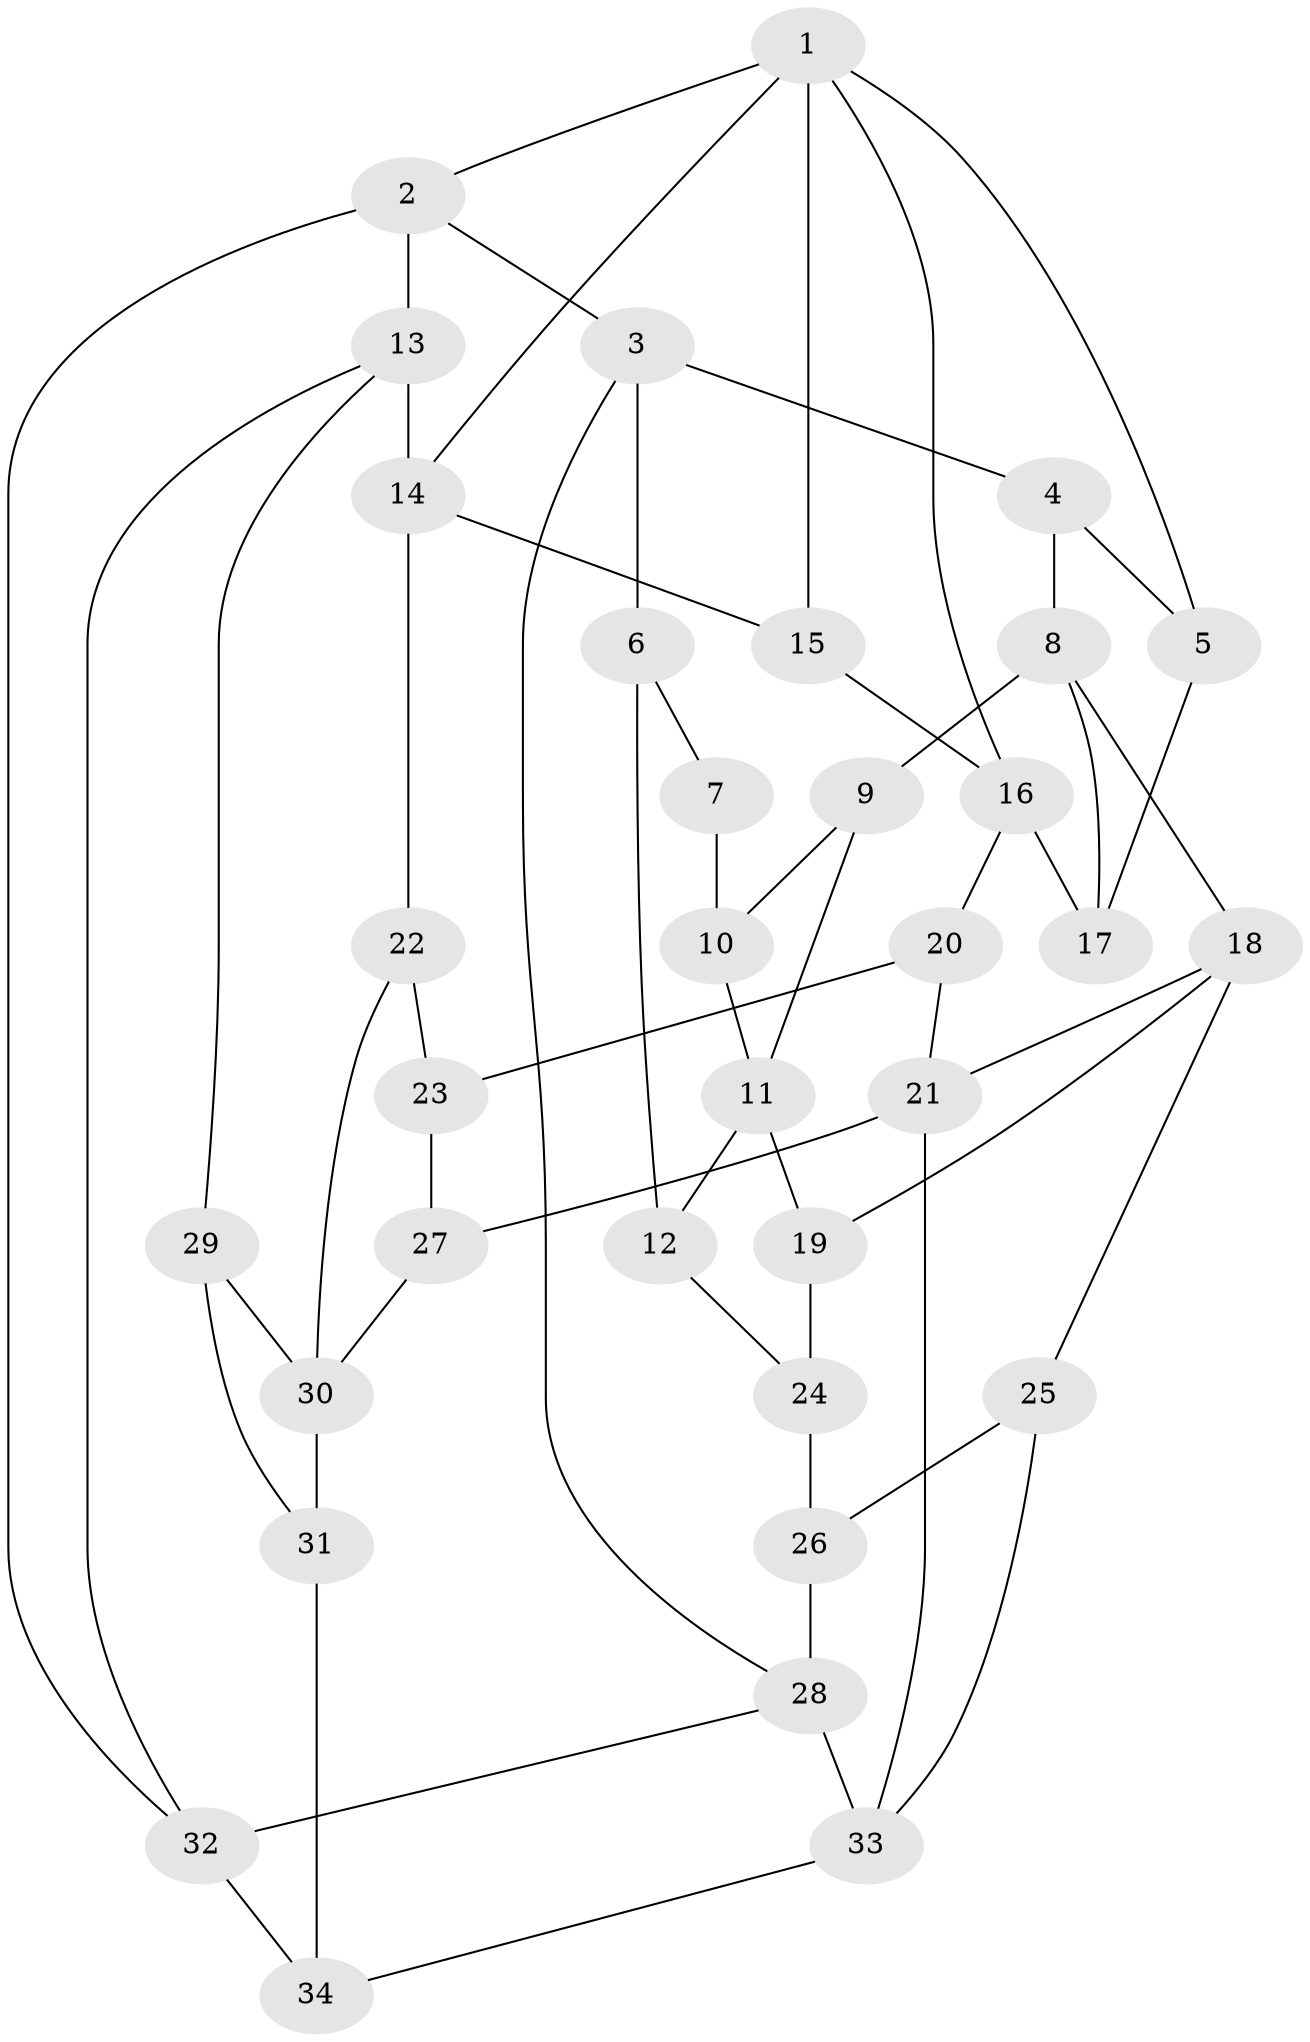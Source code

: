 // original degree distribution, {3: 0.023809523809523808, 6: 0.17857142857142858, 4: 0.20238095238095238, 5: 0.5952380952380952}
// Generated by graph-tools (version 1.1) at 2025/54/03/04/25 22:54:42]
// undirected, 34 vertices, 58 edges
graph export_dot {
  node [color=gray90,style=filled];
  1;
  2;
  3;
  4;
  5;
  6;
  7;
  8;
  9;
  10;
  11;
  12;
  13;
  14;
  15;
  16;
  17;
  18;
  19;
  20;
  21;
  22;
  23;
  24;
  25;
  26;
  27;
  28;
  29;
  30;
  31;
  32;
  33;
  34;
  1 -- 2 [weight=1.0];
  1 -- 5 [weight=1.0];
  1 -- 14 [weight=1.0];
  1 -- 15 [weight=1.0];
  1 -- 16 [weight=1.0];
  2 -- 3 [weight=1.0];
  2 -- 13 [weight=1.0];
  2 -- 32 [weight=1.0];
  3 -- 4 [weight=1.0];
  3 -- 6 [weight=1.0];
  3 -- 28 [weight=1.0];
  4 -- 5 [weight=1.0];
  4 -- 8 [weight=1.0];
  5 -- 17 [weight=1.0];
  6 -- 7 [weight=1.0];
  6 -- 12 [weight=1.0];
  7 -- 10 [weight=1.0];
  8 -- 9 [weight=1.0];
  8 -- 17 [weight=1.0];
  8 -- 18 [weight=1.0];
  9 -- 10 [weight=1.0];
  9 -- 11 [weight=1.0];
  10 -- 11 [weight=1.0];
  11 -- 12 [weight=1.0];
  11 -- 19 [weight=1.0];
  12 -- 24 [weight=1.0];
  13 -- 14 [weight=2.0];
  13 -- 29 [weight=1.0];
  13 -- 32 [weight=1.0];
  14 -- 15 [weight=1.0];
  14 -- 22 [weight=2.0];
  15 -- 16 [weight=1.0];
  16 -- 17 [weight=1.0];
  16 -- 20 [weight=2.0];
  18 -- 19 [weight=1.0];
  18 -- 21 [weight=1.0];
  18 -- 25 [weight=1.0];
  19 -- 24 [weight=2.0];
  20 -- 21 [weight=1.0];
  20 -- 23 [weight=2.0];
  21 -- 27 [weight=1.0];
  21 -- 33 [weight=2.0];
  22 -- 23 [weight=2.0];
  22 -- 30 [weight=1.0];
  23 -- 27 [weight=2.0];
  24 -- 26 [weight=2.0];
  25 -- 26 [weight=2.0];
  25 -- 33 [weight=1.0];
  26 -- 28 [weight=2.0];
  27 -- 30 [weight=1.0];
  28 -- 32 [weight=1.0];
  28 -- 33 [weight=1.0];
  29 -- 30 [weight=1.0];
  29 -- 31 [weight=1.0];
  30 -- 31 [weight=3.0];
  31 -- 34 [weight=2.0];
  32 -- 34 [weight=2.0];
  33 -- 34 [weight=2.0];
}
